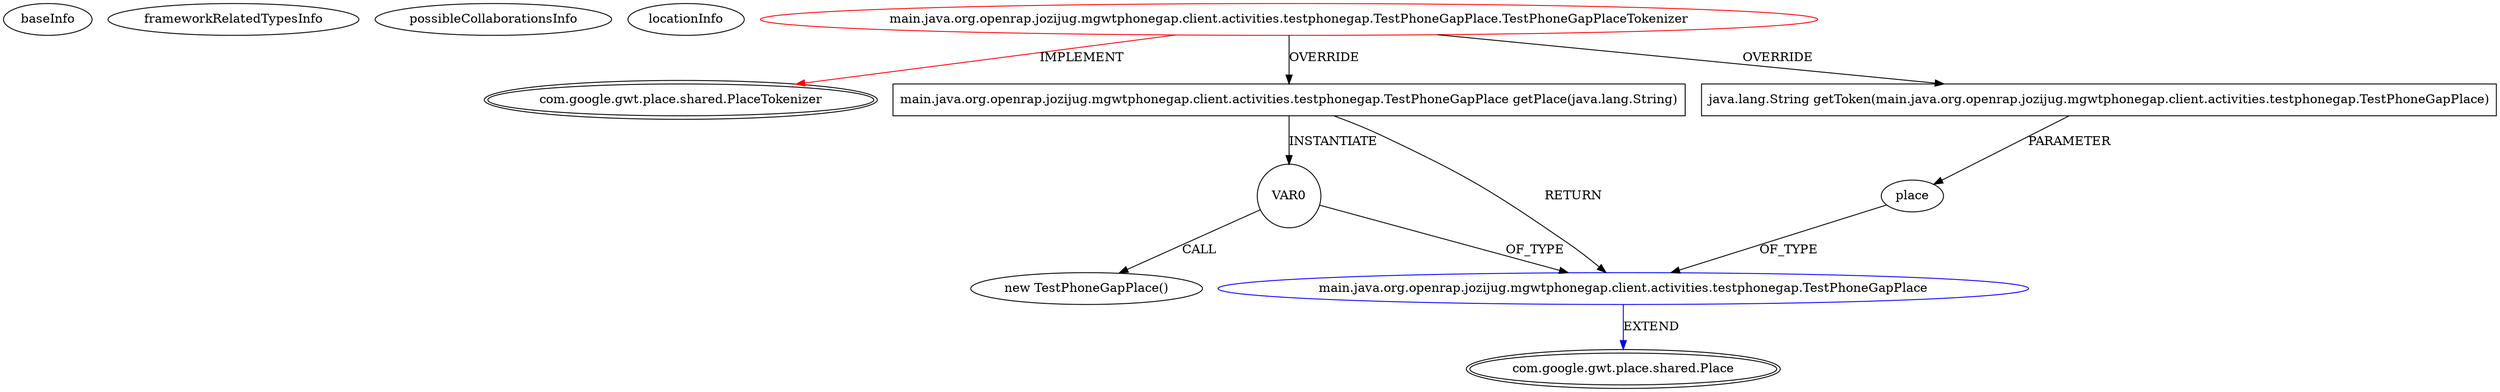 digraph {
baseInfo[graphId=4404,category="extension_graph",isAnonymous=false,possibleRelation=true]
frameworkRelatedTypesInfo[0="com.google.gwt.place.shared.PlaceTokenizer"]
possibleCollaborationsInfo[0="4404~OVERRIDING_METHOD_DECLARATION-PARAMETER_DECLARATION-OVERRIDING_METHOD_DECLARATION-INSTANTIATION-OVERRIDING_METHOD_DECLARATION-RETURN_TYPE-~com.google.gwt.place.shared.PlaceTokenizer ~com.google.gwt.place.shared.Place ~false~false"]
locationInfo[projectName="rjdkolb-jozijug_phonegapdemo",filePath="/rjdkolb-jozijug_phonegapdemo/jozijug_phonegapdemo-master/src/main/java/org/openrap/jozijug/mgwtphonegap/client/activities/testphonegap/TestPhoneGapPlace.java",contextSignature="TestPhoneGapPlaceTokenizer",graphId="4404"]
0[label="main.java.org.openrap.jozijug.mgwtphonegap.client.activities.testphonegap.TestPhoneGapPlace.TestPhoneGapPlaceTokenizer",vertexType="ROOT_CLIENT_CLASS_DECLARATION",isFrameworkType=false,color=red]
1[label="com.google.gwt.place.shared.PlaceTokenizer",vertexType="FRAMEWORK_INTERFACE_TYPE",isFrameworkType=true,peripheries=2]
2[label="main.java.org.openrap.jozijug.mgwtphonegap.client.activities.testphonegap.TestPhoneGapPlace getPlace(java.lang.String)",vertexType="OVERRIDING_METHOD_DECLARATION",isFrameworkType=false,shape=box]
3[label="main.java.org.openrap.jozijug.mgwtphonegap.client.activities.testphonegap.TestPhoneGapPlace",vertexType="REFERENCE_CLIENT_CLASS_DECLARATION",isFrameworkType=false,color=blue]
4[label="com.google.gwt.place.shared.Place",vertexType="FRAMEWORK_CLASS_TYPE",isFrameworkType=true,peripheries=2]
6[label="VAR0",vertexType="VARIABLE_EXPRESION",isFrameworkType=false,shape=circle]
5[label="new TestPhoneGapPlace()",vertexType="CONSTRUCTOR_CALL",isFrameworkType=false]
8[label="java.lang.String getToken(main.java.org.openrap.jozijug.mgwtphonegap.client.activities.testphonegap.TestPhoneGapPlace)",vertexType="OVERRIDING_METHOD_DECLARATION",isFrameworkType=false,shape=box]
9[label="place",vertexType="PARAMETER_DECLARATION",isFrameworkType=false]
0->1[label="IMPLEMENT",color=red]
0->2[label="OVERRIDE"]
3->4[label="EXTEND",color=blue]
2->3[label="RETURN"]
2->6[label="INSTANTIATE"]
6->3[label="OF_TYPE"]
6->5[label="CALL"]
0->8[label="OVERRIDE"]
9->3[label="OF_TYPE"]
8->9[label="PARAMETER"]
}
